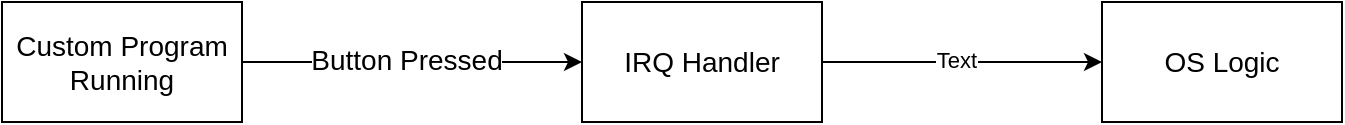 <mxfile version="23.1.5" type="device">
  <diagram name="Page-1" id="2OH2nIm6l84PmxH_NKZM">
    <mxGraphModel dx="1038" dy="554" grid="1" gridSize="10" guides="1" tooltips="1" connect="1" arrows="1" fold="1" page="1" pageScale="1" pageWidth="850" pageHeight="1100" math="0" shadow="0">
      <root>
        <mxCell id="0" />
        <mxCell id="1" parent="0" />
        <mxCell id="WY5DcdyVzjbsttxyZX9W-1" value="&lt;font style=&quot;font-size: 14px;&quot;&gt;Custom Program Running&lt;/font&gt;" style="rounded=0;whiteSpace=wrap;html=1;" vertex="1" parent="1">
          <mxGeometry x="100" y="280" width="120" height="60" as="geometry" />
        </mxCell>
        <mxCell id="WY5DcdyVzjbsttxyZX9W-2" value="" style="endArrow=classic;html=1;rounded=0;exitX=1;exitY=0.5;exitDx=0;exitDy=0;entryX=0;entryY=0.5;entryDx=0;entryDy=0;" edge="1" parent="1" source="WY5DcdyVzjbsttxyZX9W-1" target="WY5DcdyVzjbsttxyZX9W-4">
          <mxGeometry width="50" height="50" relative="1" as="geometry">
            <mxPoint x="330" y="310" as="sourcePoint" />
            <mxPoint x="440" y="310" as="targetPoint" />
          </mxGeometry>
        </mxCell>
        <mxCell id="WY5DcdyVzjbsttxyZX9W-3" value="&lt;font style=&quot;font-size: 14px;&quot;&gt;Button Pressed&lt;/font&gt;" style="edgeLabel;html=1;align=center;verticalAlign=middle;resizable=0;points=[];" vertex="1" connectable="0" parent="WY5DcdyVzjbsttxyZX9W-2">
          <mxGeometry x="-0.038" y="1" relative="1" as="geometry">
            <mxPoint as="offset" />
          </mxGeometry>
        </mxCell>
        <mxCell id="WY5DcdyVzjbsttxyZX9W-6" style="edgeStyle=orthogonalEdgeStyle;rounded=0;orthogonalLoop=1;jettySize=auto;html=1;exitX=1;exitY=0.5;exitDx=0;exitDy=0;entryX=0;entryY=0.5;entryDx=0;entryDy=0;" edge="1" parent="1" source="WY5DcdyVzjbsttxyZX9W-4" target="WY5DcdyVzjbsttxyZX9W-5">
          <mxGeometry relative="1" as="geometry" />
        </mxCell>
        <mxCell id="WY5DcdyVzjbsttxyZX9W-7" value="Text" style="edgeLabel;html=1;align=center;verticalAlign=middle;resizable=0;points=[];" vertex="1" connectable="0" parent="WY5DcdyVzjbsttxyZX9W-6">
          <mxGeometry x="-0.046" y="1" relative="1" as="geometry">
            <mxPoint as="offset" />
          </mxGeometry>
        </mxCell>
        <mxCell id="WY5DcdyVzjbsttxyZX9W-4" value="&lt;font style=&quot;font-size: 14px;&quot;&gt;IRQ Handler&lt;/font&gt;" style="rounded=0;whiteSpace=wrap;html=1;" vertex="1" parent="1">
          <mxGeometry x="390" y="280" width="120" height="60" as="geometry" />
        </mxCell>
        <mxCell id="WY5DcdyVzjbsttxyZX9W-5" value="&lt;font style=&quot;font-size: 14px;&quot;&gt;OS Logic&lt;/font&gt;" style="rounded=0;whiteSpace=wrap;html=1;" vertex="1" parent="1">
          <mxGeometry x="650" y="280" width="120" height="60" as="geometry" />
        </mxCell>
      </root>
    </mxGraphModel>
  </diagram>
</mxfile>
